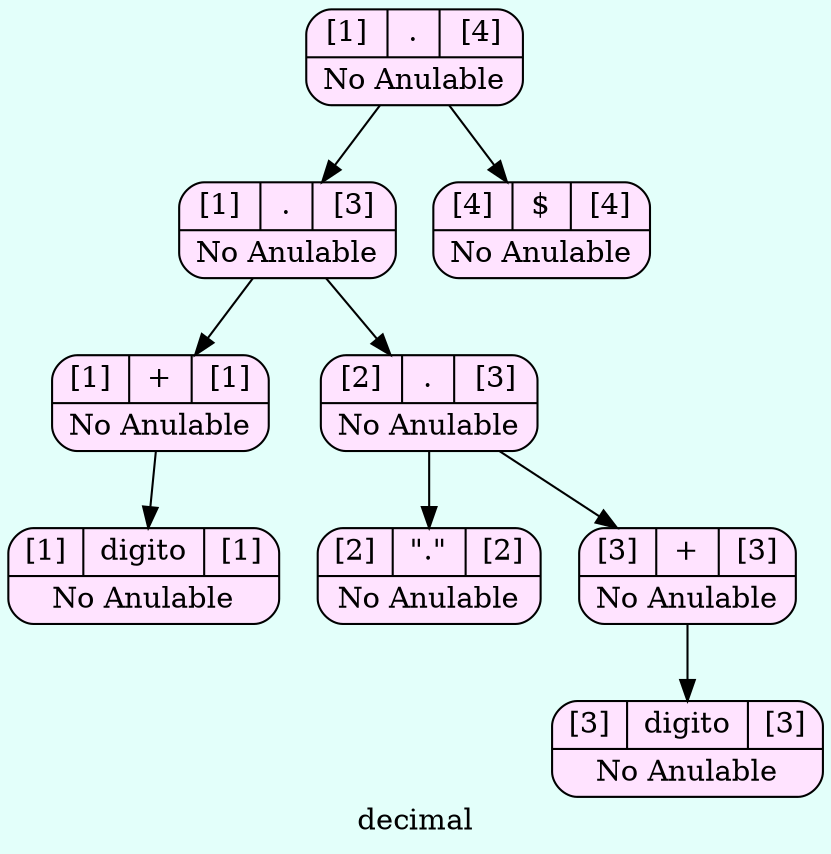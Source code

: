digraph structs {
  bgcolor = "#E3FFFA"
   node [shape=Mrecord fillcolor="#FFE3FF" style =filled];
label ="decimal"
    struct1251891698    [label="{{[1]|<here>.|[4]}|No Anulable}"];
    struct1251891698-> struct519512298
    struct519512298    [label="{{[1]|<here>.|[3]}|No Anulable}"];
    struct519512298-> struct1187661355
    struct1187661355    [label="{{[1]|<here>+|[1]}|No Anulable}"];
    struct1187661355-> struct1289792267
    struct1289792267    [label="{{[1]|<here>digito|[1]}|No Anulable}"];
    struct519512298-> struct1955150508
    struct1955150508    [label="{{[2]|<here>.|[3]}|No Anulable}"];
    struct1955150508-> struct1407104167
    struct1407104167    [label="{{[2]|<here>\".\"|[2]}|No Anulable}"];
    struct1955150508-> struct1202801641
    struct1202801641    [label="{{[3]|<here>+|[3]}|No Anulable}"];
    struct1202801641-> struct239077607
    struct239077607    [label="{{[3]|<here>digito|[3]}|No Anulable}"];
    struct1251891698-> struct857804761
    struct857804761    [label="{{[4]|<here>$|[4]}|No Anulable}"];

}